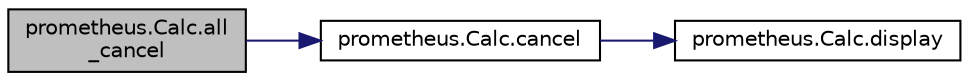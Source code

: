 digraph "prometheus.Calc.all_cancel"
{
  edge [fontname="Helvetica",fontsize="10",labelfontname="Helvetica",labelfontsize="10"];
  node [fontname="Helvetica",fontsize="10",shape=record];
  rankdir="LR";
  Node1 [label="prometheus.Calc.all\l_cancel",height=0.2,width=0.4,color="black", fillcolor="grey75", style="filled", fontcolor="black"];
  Node1 -> Node2 [color="midnightblue",fontsize="10",style="solid",fontname="Helvetica"];
  Node2 [label="prometheus.Calc.cancel",height=0.2,width=0.4,color="black", fillcolor="white", style="filled",URL="$classprometheus_1_1_calc.html#a7db7b95073430e38f45eaca87da7884c"];
  Node2 -> Node3 [color="midnightblue",fontsize="10",style="solid",fontname="Helvetica"];
  Node3 [label="prometheus.Calc.display",height=0.2,width=0.4,color="black", fillcolor="white", style="filled",URL="$classprometheus_1_1_calc.html#ad5fa8829115da42091276529393368ec"];
}
